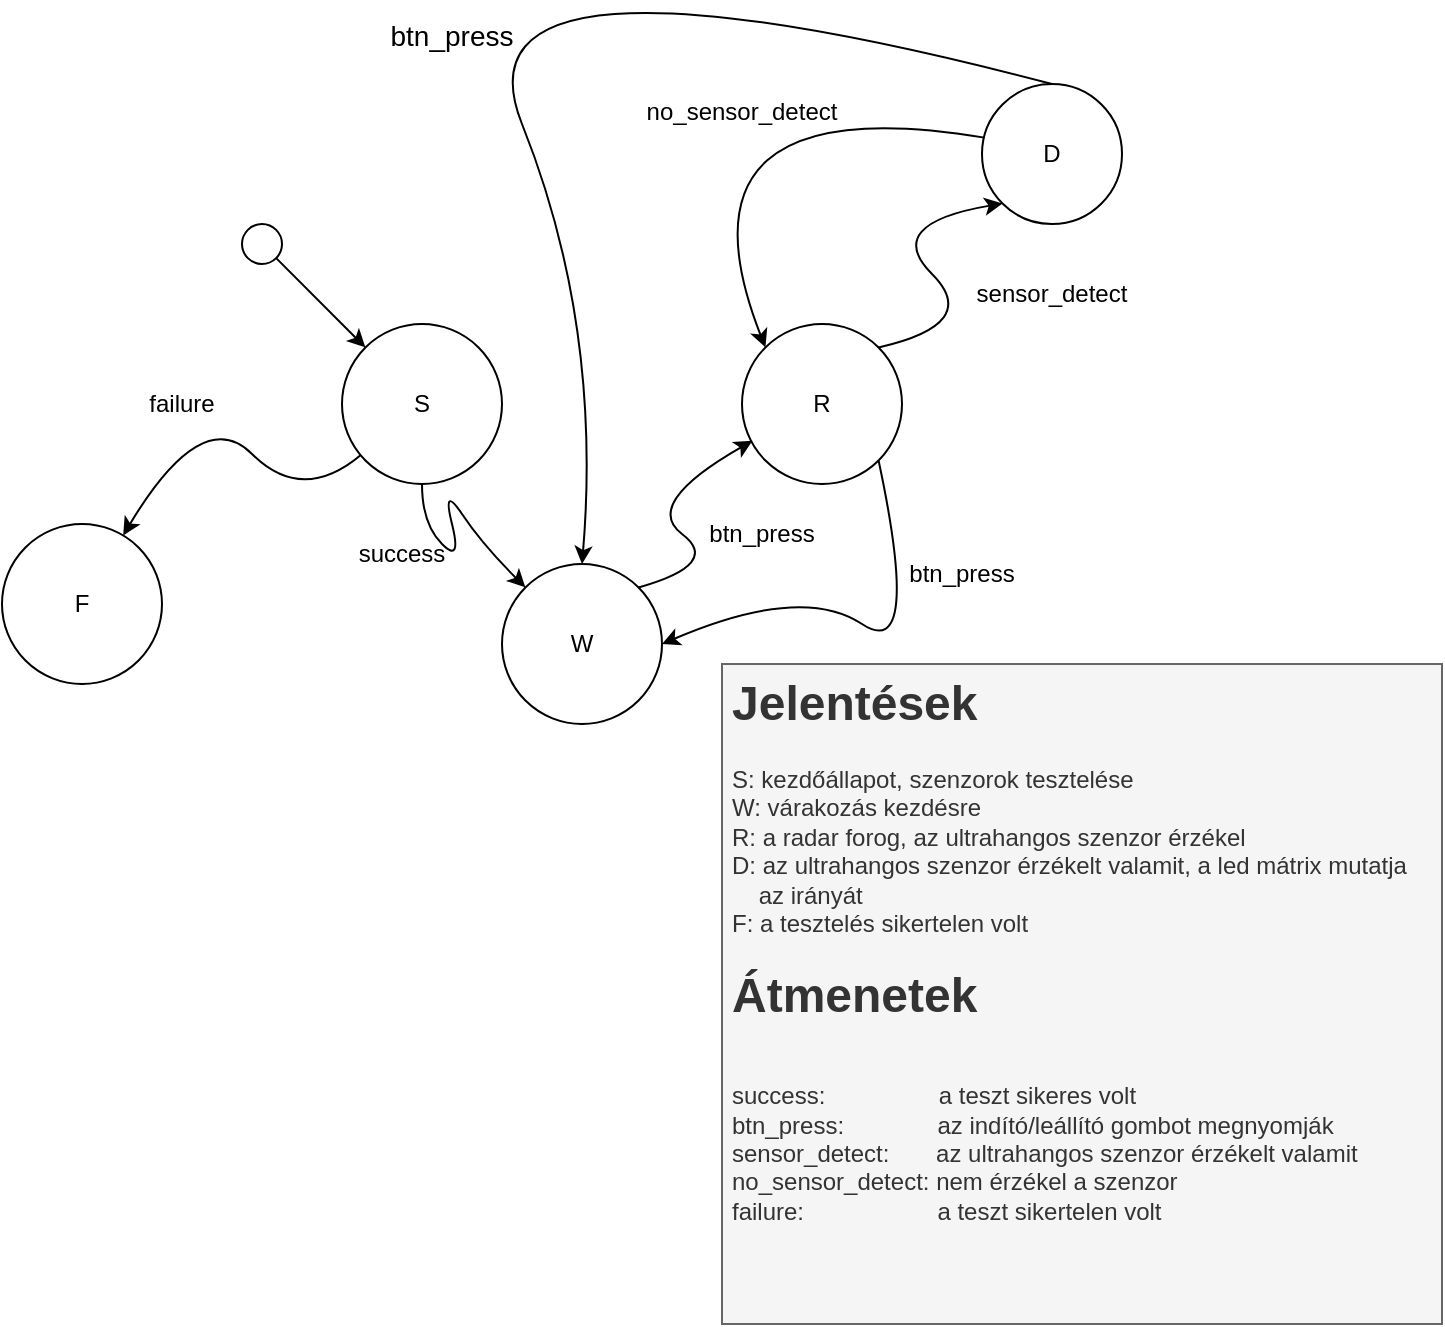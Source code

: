 <mxfile version="20.8.16" type="device"><diagram name="1 oldal" id="uItbc0fptJHmJ95japzl"><mxGraphModel dx="1235" dy="731" grid="1" gridSize="10" guides="1" tooltips="1" connect="1" arrows="1" fold="1" page="1" pageScale="1" pageWidth="827" pageHeight="1169" math="0" shadow="0"><root><mxCell id="0"/><mxCell id="1" parent="0"/><mxCell id="dG-mSqy-d_Neif0TNv38-1" value="S" style="ellipse;whiteSpace=wrap;html=1;aspect=fixed;" vertex="1" parent="1"><mxGeometry x="240" y="170" width="80" height="80" as="geometry"/></mxCell><mxCell id="dG-mSqy-d_Neif0TNv38-2" value="" style="endArrow=classic;html=1;rounded=0;entryX=0;entryY=0;entryDx=0;entryDy=0;exitX=1;exitY=1;exitDx=0;exitDy=0;" edge="1" parent="1" source="dG-mSqy-d_Neif0TNv38-26" target="dG-mSqy-d_Neif0TNv38-1"><mxGeometry width="50" height="50" relative="1" as="geometry"><mxPoint x="210" y="140" as="sourcePoint"/><mxPoint x="220" y="130" as="targetPoint"/></mxGeometry></mxCell><mxCell id="dG-mSqy-d_Neif0TNv38-3" value="W" style="ellipse;whiteSpace=wrap;html=1;aspect=fixed;" vertex="1" parent="1"><mxGeometry x="320" y="290" width="80" height="80" as="geometry"/></mxCell><mxCell id="dG-mSqy-d_Neif0TNv38-4" value="R" style="ellipse;whiteSpace=wrap;html=1;aspect=fixed;" vertex="1" parent="1"><mxGeometry x="440" y="170" width="80" height="80" as="geometry"/></mxCell><mxCell id="dG-mSqy-d_Neif0TNv38-7" value="" style="curved=1;endArrow=classic;html=1;rounded=0;entryX=0;entryY=0;entryDx=0;entryDy=0;exitX=0.5;exitY=1;exitDx=0;exitDy=0;" edge="1" parent="1" source="dG-mSqy-d_Neif0TNv38-1" target="dG-mSqy-d_Neif0TNv38-3"><mxGeometry width="50" height="50" relative="1" as="geometry"><mxPoint x="290" y="300" as="sourcePoint"/><mxPoint x="340" y="250" as="targetPoint"/><Array as="points"><mxPoint x="280" y="270"/><mxPoint x="300" y="290"/><mxPoint x="290" y="250"/><mxPoint x="310" y="280"/></Array></mxGeometry></mxCell><mxCell id="dG-mSqy-d_Neif0TNv38-8" value="success" style="text;html=1;strokeColor=none;fillColor=none;align=center;verticalAlign=middle;whiteSpace=wrap;rounded=0;" vertex="1" parent="1"><mxGeometry x="240" y="270" width="60" height="30" as="geometry"/></mxCell><mxCell id="dG-mSqy-d_Neif0TNv38-9" value="" style="curved=1;endArrow=classic;html=1;rounded=0;entryX=0.065;entryY=0.73;entryDx=0;entryDy=0;entryPerimeter=0;exitX=1;exitY=0;exitDx=0;exitDy=0;" edge="1" parent="1" source="dG-mSqy-d_Neif0TNv38-3" target="dG-mSqy-d_Neif0TNv38-4"><mxGeometry width="50" height="50" relative="1" as="geometry"><mxPoint x="390" y="310" as="sourcePoint"/><mxPoint x="440" y="260" as="targetPoint"/><Array as="points"><mxPoint x="430" y="290"/><mxPoint x="390" y="260"/></Array></mxGeometry></mxCell><mxCell id="dG-mSqy-d_Neif0TNv38-10" value="btn_press" style="text;html=1;strokeColor=none;fillColor=none;align=center;verticalAlign=middle;whiteSpace=wrap;rounded=0;" vertex="1" parent="1"><mxGeometry x="420" y="260" width="60" height="30" as="geometry"/></mxCell><mxCell id="dG-mSqy-d_Neif0TNv38-11" value="D" style="ellipse;whiteSpace=wrap;html=1;aspect=fixed;" vertex="1" parent="1"><mxGeometry x="560" y="50" width="70" height="70" as="geometry"/></mxCell><mxCell id="dG-mSqy-d_Neif0TNv38-12" value="" style="curved=1;endArrow=classic;html=1;rounded=0;entryX=0;entryY=1;entryDx=0;entryDy=0;exitX=1;exitY=0;exitDx=0;exitDy=0;" edge="1" parent="1" source="dG-mSqy-d_Neif0TNv38-4" target="dG-mSqy-d_Neif0TNv38-11"><mxGeometry width="50" height="50" relative="1" as="geometry"><mxPoint x="510" y="170" as="sourcePoint"/><mxPoint x="560" y="120" as="targetPoint"/><Array as="points"><mxPoint x="560" y="170"/><mxPoint x="510" y="120"/></Array></mxGeometry></mxCell><mxCell id="dG-mSqy-d_Neif0TNv38-13" value="sensor_detect" style="text;html=1;strokeColor=none;fillColor=none;align=center;verticalAlign=middle;whiteSpace=wrap;rounded=0;" vertex="1" parent="1"><mxGeometry x="550" y="140" width="90" height="30" as="geometry"/></mxCell><mxCell id="dG-mSqy-d_Neif0TNv38-14" value="" style="curved=1;endArrow=classic;html=1;rounded=0;entryX=1;entryY=0.5;entryDx=0;entryDy=0;exitX=1;exitY=1;exitDx=0;exitDy=0;" edge="1" parent="1" source="dG-mSqy-d_Neif0TNv38-4" target="dG-mSqy-d_Neif0TNv38-3"><mxGeometry width="50" height="50" relative="1" as="geometry"><mxPoint x="570" y="250" as="sourcePoint"/><mxPoint x="440" y="330" as="targetPoint"/><Array as="points"><mxPoint x="530" y="340"/><mxPoint x="470" y="300"/></Array></mxGeometry></mxCell><mxCell id="dG-mSqy-d_Neif0TNv38-15" value="btn_press" style="text;html=1;strokeColor=none;fillColor=none;align=center;verticalAlign=middle;whiteSpace=wrap;rounded=0;" vertex="1" parent="1"><mxGeometry x="520" y="280" width="60" height="30" as="geometry"/></mxCell><mxCell id="dG-mSqy-d_Neif0TNv38-16" value="" style="curved=1;endArrow=classic;html=1;rounded=0;exitX=0.017;exitY=0.383;exitDx=0;exitDy=0;exitPerimeter=0;entryX=0;entryY=0;entryDx=0;entryDy=0;" edge="1" parent="1" source="dG-mSqy-d_Neif0TNv38-11" target="dG-mSqy-d_Neif0TNv38-4"><mxGeometry width="50" height="50" relative="1" as="geometry"><mxPoint x="360" y="20" as="sourcePoint"/><mxPoint x="460" y="160" as="targetPoint"/><Array as="points"><mxPoint x="400" y="50"/></Array></mxGeometry></mxCell><mxCell id="dG-mSqy-d_Neif0TNv38-17" value="no_sensor_detect" style="text;html=1;strokeColor=none;fillColor=none;align=center;verticalAlign=middle;whiteSpace=wrap;rounded=0;" vertex="1" parent="1"><mxGeometry x="380" y="49" width="120" height="30" as="geometry"/></mxCell><mxCell id="dG-mSqy-d_Neif0TNv38-21" value="F" style="ellipse;whiteSpace=wrap;html=1;aspect=fixed;" vertex="1" parent="1"><mxGeometry x="70" y="270" width="80" height="80" as="geometry"/></mxCell><mxCell id="dG-mSqy-d_Neif0TNv38-22" value="" style="curved=1;endArrow=classic;html=1;rounded=0;" edge="1" parent="1" source="dG-mSqy-d_Neif0TNv38-1" target="dG-mSqy-d_Neif0TNv38-21"><mxGeometry width="50" height="50" relative="1" as="geometry"><mxPoint x="170" y="260" as="sourcePoint"/><mxPoint x="120" y="220" as="targetPoint"/><Array as="points"><mxPoint x="220" y="260"/><mxPoint x="170" y="210"/></Array></mxGeometry></mxCell><mxCell id="dG-mSqy-d_Neif0TNv38-23" value="failure" style="text;html=1;strokeColor=none;fillColor=none;align=center;verticalAlign=middle;whiteSpace=wrap;rounded=0;" vertex="1" parent="1"><mxGeometry x="130" y="195" width="60" height="30" as="geometry"/></mxCell><mxCell id="dG-mSqy-d_Neif0TNv38-25" value="&lt;h1&gt;&lt;span style=&quot;background-color: initial;&quot;&gt;Jelentések&lt;/span&gt;&lt;/h1&gt;&lt;div&gt;S: kezdőállapot, szenzorok tesztelése&lt;/div&gt;&lt;div&gt;W: várakozás kezdésre&lt;/div&gt;&lt;div&gt;R: a radar forog, az ultrahangos szenzor érzékel&lt;/div&gt;&lt;div&gt;D: az ultrahangos szenzor érzékelt valamit, a led mátrix mutatja&amp;nbsp; &amp;nbsp; &amp;nbsp; &amp;nbsp; az irányát&lt;/div&gt;&lt;div&gt;F: a tesztelés sikertelen volt&lt;/div&gt;&lt;div&gt;&lt;br&gt;&lt;/div&gt;&lt;div style=&quot;&quot;&gt;&lt;font style=&quot;font-size: 24px;&quot;&gt;&lt;b&gt;Átmenetek&lt;/b&gt;&lt;/font&gt;&lt;/div&gt;&lt;div style=&quot;&quot;&gt;&lt;font style=&quot;font-size: 24px;&quot;&gt;&lt;b&gt;&lt;br&gt;&lt;/b&gt;&lt;/font&gt;&lt;/div&gt;&lt;div style=&quot;&quot;&gt;&lt;span style=&quot;background-color: initial;&quot;&gt;success:&amp;nbsp; &amp;nbsp; &amp;nbsp; &amp;nbsp; &amp;nbsp; &amp;nbsp; &amp;nbsp; &amp;nbsp; &amp;nbsp;a teszt sikeres volt&lt;/span&gt;&lt;/div&gt;&lt;div style=&quot;&quot;&gt;&lt;span style=&quot;background-color: initial;&quot;&gt;btn_press:&amp;nbsp; &amp;nbsp; &amp;nbsp; &amp;nbsp; &amp;nbsp; &amp;nbsp; &amp;nbsp; az indító/leállító gombot megnyomják&lt;/span&gt;&lt;/div&gt;&lt;div style=&quot;&quot;&gt;&lt;span style=&quot;background-color: initial;&quot;&gt;sensor_detect:&amp;nbsp; &amp;nbsp; &amp;nbsp; &amp;nbsp;az ultrahangos szenzor érzékelt valamit&lt;/span&gt;&lt;/div&gt;&lt;div style=&quot;&quot;&gt;no_sensor_detect: nem érzékel a szenzor&lt;/div&gt;&lt;div style=&quot;&quot;&gt;failure:&amp;nbsp; &amp;nbsp; &amp;nbsp; &amp;nbsp; &amp;nbsp; &amp;nbsp; &amp;nbsp; &amp;nbsp; &amp;nbsp; &amp;nbsp; a teszt sikertelen volt&lt;/div&gt;&lt;div&gt;&lt;br&gt;&lt;/div&gt;" style="text;html=1;spacing=5;spacingTop=-20;whiteSpace=wrap;overflow=hidden;rounded=0;fillColor=#f5f5f5;fontColor=#333333;strokeColor=#666666;" vertex="1" parent="1"><mxGeometry x="430" y="340" width="360" height="330" as="geometry"/></mxCell><mxCell id="dG-mSqy-d_Neif0TNv38-26" value="" style="ellipse;whiteSpace=wrap;html=1;aspect=fixed;fontSize=24;" vertex="1" parent="1"><mxGeometry x="190" y="120" width="20" height="20" as="geometry"/></mxCell><mxCell id="dG-mSqy-d_Neif0TNv38-27" value="" style="curved=1;endArrow=classic;html=1;rounded=0;fontSize=24;entryX=0.5;entryY=0;entryDx=0;entryDy=0;exitX=0.5;exitY=0;exitDx=0;exitDy=0;" edge="1" parent="1" source="dG-mSqy-d_Neif0TNv38-11" target="dG-mSqy-d_Neif0TNv38-3"><mxGeometry width="50" height="50" relative="1" as="geometry"><mxPoint x="510" y="-10" as="sourcePoint"/><mxPoint x="310" y="70" as="targetPoint"/><Array as="points"><mxPoint x="290" y="-30"/><mxPoint x="370" y="170"/></Array></mxGeometry></mxCell><mxCell id="dG-mSqy-d_Neif0TNv38-28" value="&lt;font style=&quot;font-size: 14px;&quot;&gt;btn_press&lt;/font&gt;" style="text;html=1;strokeColor=none;fillColor=none;align=center;verticalAlign=middle;whiteSpace=wrap;rounded=0;fontSize=24;" vertex="1" parent="1"><mxGeometry x="260" y="8" width="70" height="30" as="geometry"/></mxCell><mxCell id="dG-mSqy-d_Neif0TNv38-29" style="edgeStyle=orthogonalEdgeStyle;rounded=0;orthogonalLoop=1;jettySize=auto;html=1;exitX=0.5;exitY=1;exitDx=0;exitDy=0;fontSize=14;" edge="1" parent="1" source="dG-mSqy-d_Neif0TNv38-28" target="dG-mSqy-d_Neif0TNv38-28"><mxGeometry relative="1" as="geometry"/></mxCell></root></mxGraphModel></diagram></mxfile>